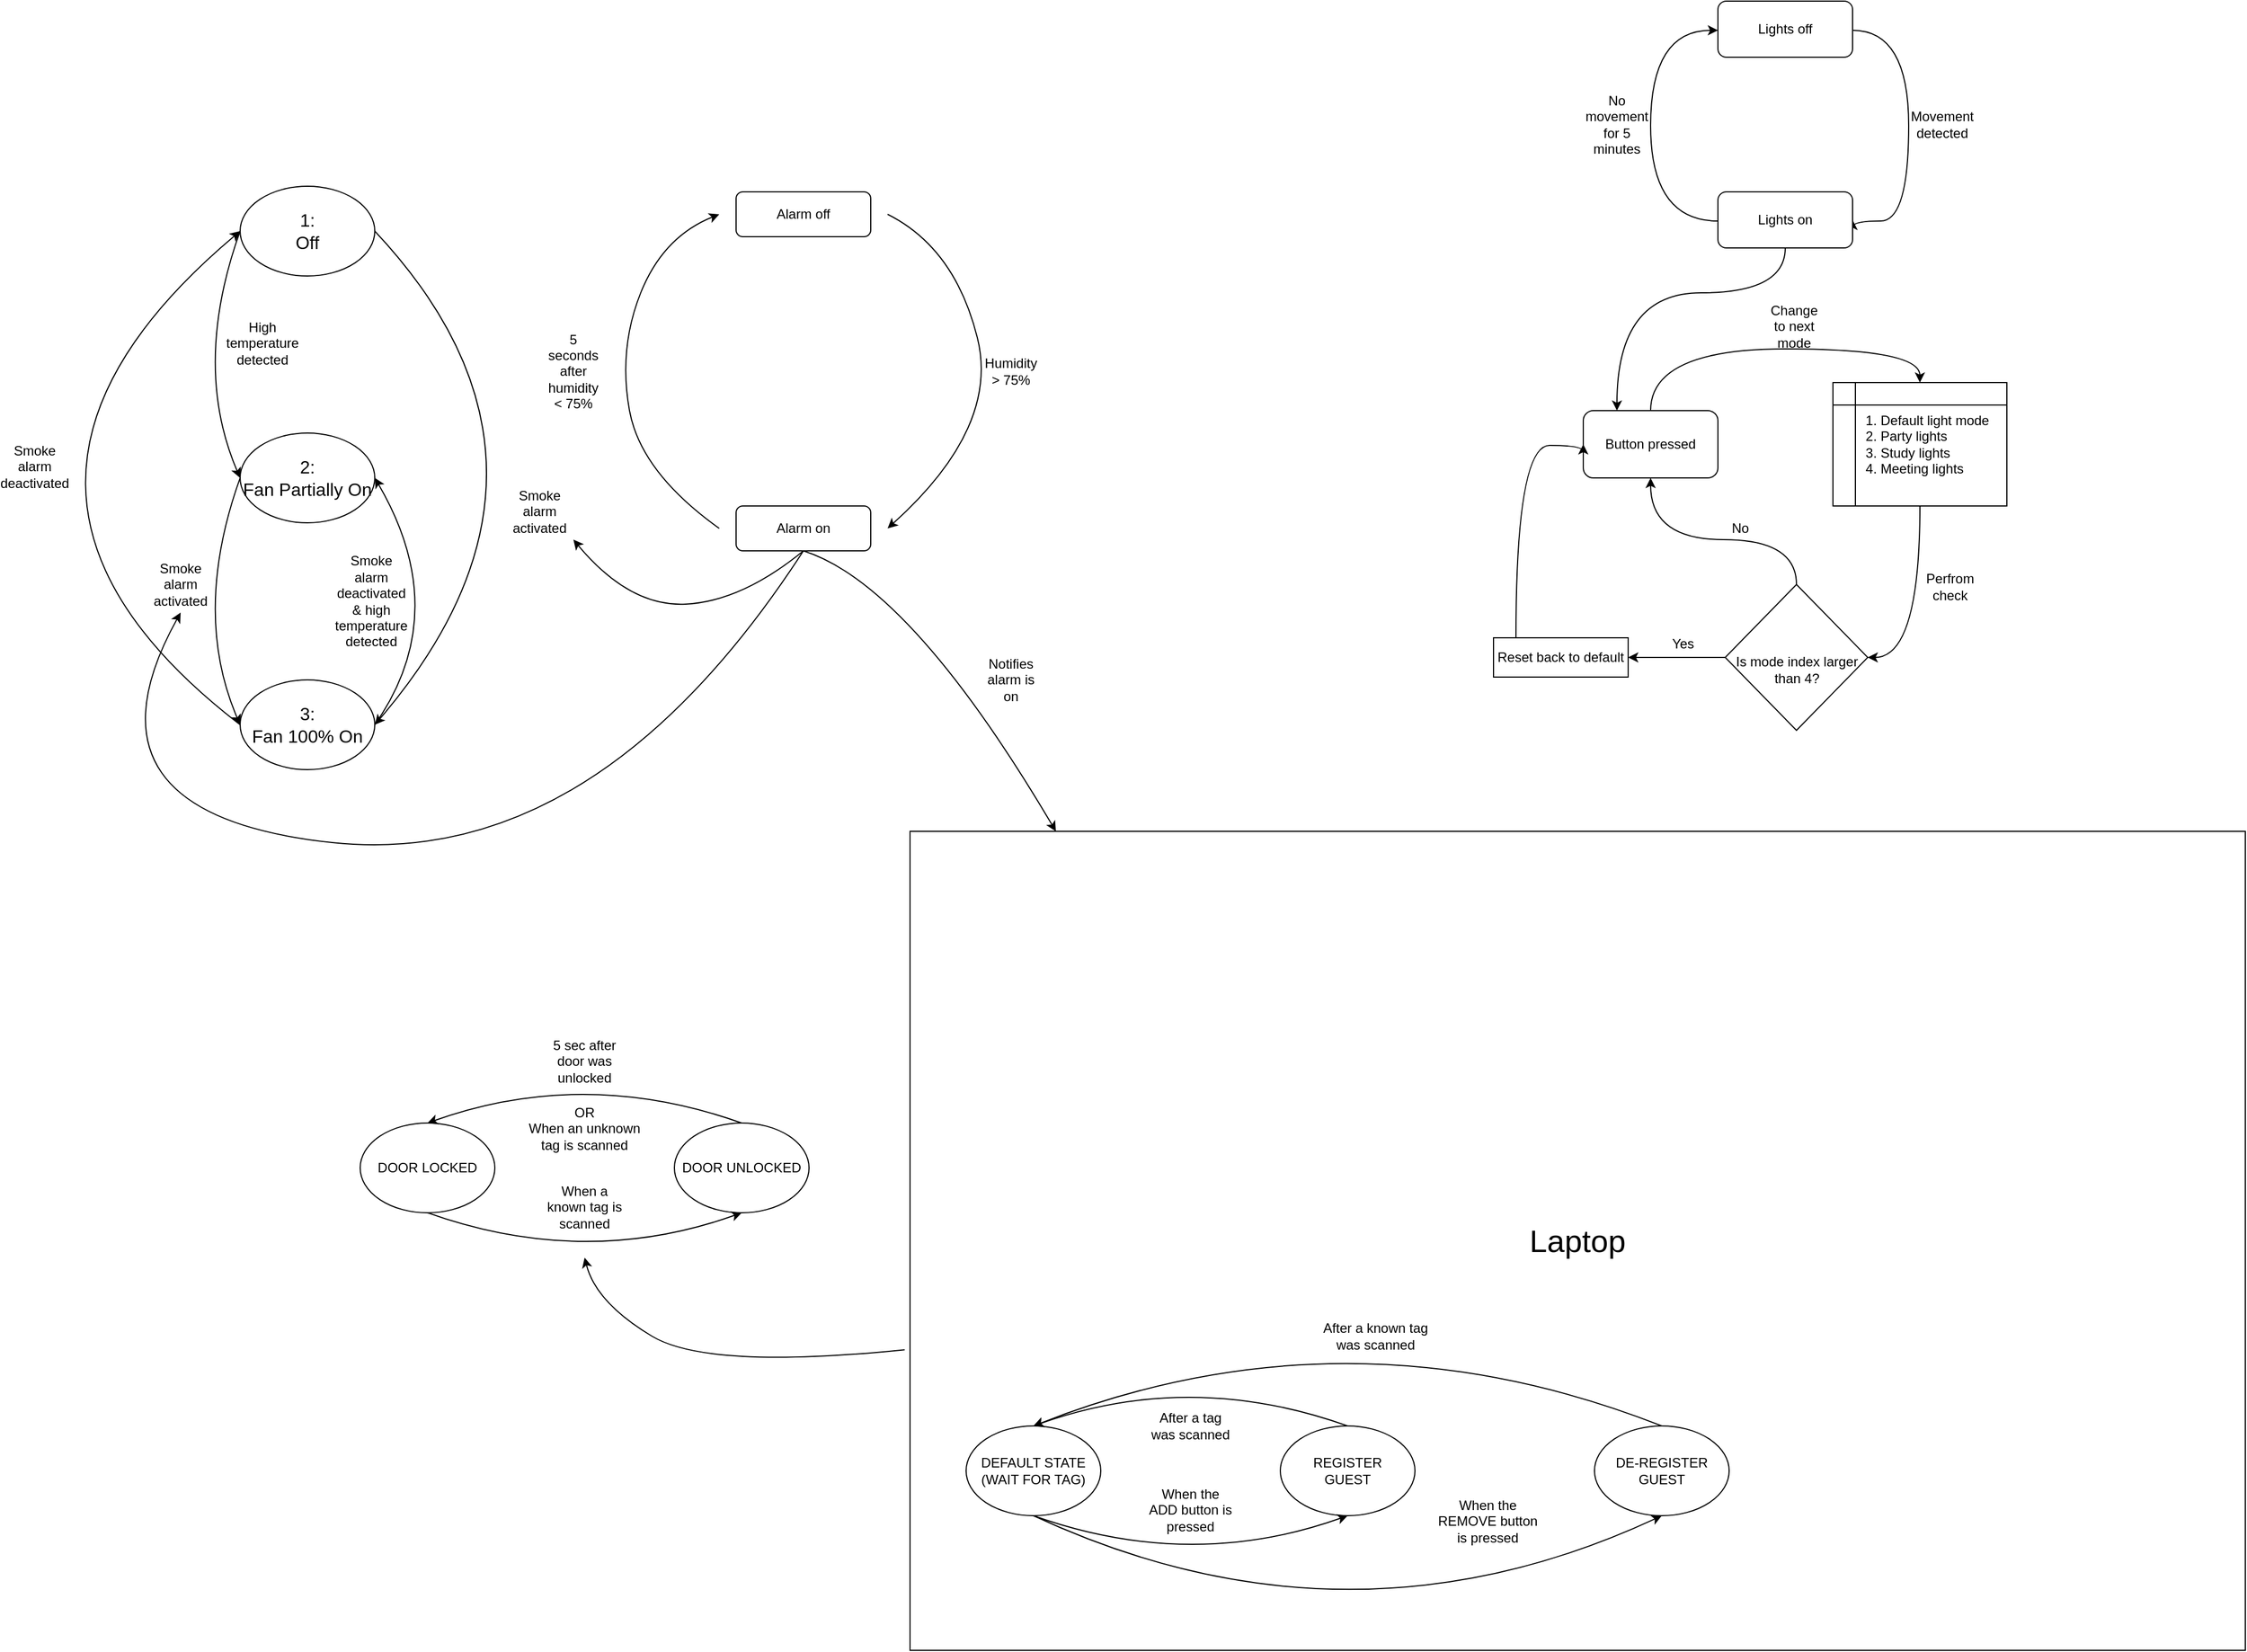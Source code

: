 <mxfile version="12.4.2" type="google" pages="4"><diagram id="fl-bTdIqDsTmoMfNTAbh" name="Combined Diagrams"><mxGraphModel dx="1363" dy="665" grid="1" gridSize="10" guides="1" tooltips="1" connect="1" arrows="1" fold="1" page="1" pageScale="1" pageWidth="2339" pageHeight="3300" math="0" shadow="0"><root><mxCell id="xTrbKU57aiZGxhNzSC6P-0"/><mxCell id="xTrbKU57aiZGxhNzSC6P-1" parent="xTrbKU57aiZGxhNzSC6P-0"/><mxCell id="uqkunY4naVUXrZDGoLJA-0" value="&lt;font size=&quot;3&quot;&gt;1:&lt;br&gt;Off&lt;br&gt;&lt;/font&gt;" style="ellipse;whiteSpace=wrap;html=1;direction=west;flipH=0;flipV=0;" parent="xTrbKU57aiZGxhNzSC6P-1" vertex="1"><mxGeometry x="423" y="215" width="120" height="80" as="geometry"/></mxCell><mxCell id="uqkunY4naVUXrZDGoLJA-1" value="&lt;font size=&quot;3&quot;&gt;2:&lt;br&gt;Fan Partially On&lt;br&gt;&lt;/font&gt;" style="ellipse;whiteSpace=wrap;html=1;direction=west;flipH=0;flipV=0;" parent="xTrbKU57aiZGxhNzSC6P-1" vertex="1"><mxGeometry x="423" y="435" width="120" height="80" as="geometry"/></mxCell><mxCell id="uqkunY4naVUXrZDGoLJA-2" value="&lt;font size=&quot;3&quot;&gt;3:&lt;br&gt;Fan 100% On&lt;br&gt;&lt;/font&gt;" style="ellipse;whiteSpace=wrap;html=1;direction=west;flipH=0;flipV=0;" parent="xTrbKU57aiZGxhNzSC6P-1" vertex="1"><mxGeometry x="423" y="655" width="120" height="80" as="geometry"/></mxCell><mxCell id="uqkunY4naVUXrZDGoLJA-3" value="" style="curved=1;endArrow=classic;html=1;exitX=1;exitY=0.5;exitDx=0;exitDy=0;entryX=1;entryY=0.5;entryDx=0;entryDy=0;" parent="xTrbKU57aiZGxhNzSC6P-1" source="uqkunY4naVUXrZDGoLJA-0" target="uqkunY4naVUXrZDGoLJA-1" edge="1"><mxGeometry width="50" height="50" relative="1" as="geometry"><mxPoint x="500" y="325" as="sourcePoint"/><mxPoint x="450" y="375" as="targetPoint"/><Array as="points"><mxPoint x="380" y="375"/></Array></mxGeometry></mxCell><mxCell id="uqkunY4naVUXrZDGoLJA-4" value="" style="curved=1;endArrow=classic;html=1;exitX=1;exitY=0.5;exitDx=0;exitDy=0;entryX=1;entryY=0.5;entryDx=0;entryDy=0;" parent="xTrbKU57aiZGxhNzSC6P-1" edge="1"><mxGeometry width="50" height="50" relative="1" as="geometry"><mxPoint x="423" y="475" as="sourcePoint"/><mxPoint x="423" y="695" as="targetPoint"/><Array as="points"><mxPoint x="380" y="595"/></Array></mxGeometry></mxCell><mxCell id="uqkunY4naVUXrZDGoLJA-5" value="High temperature detected" style="text;html=1;strokeColor=none;fillColor=none;align=center;verticalAlign=middle;whiteSpace=wrap;rounded=0;" parent="xTrbKU57aiZGxhNzSC6P-1" vertex="1"><mxGeometry x="423" y="345" width="40" height="20" as="geometry"/></mxCell><mxCell id="uqkunY4naVUXrZDGoLJA-6" value="" style="curved=1;endArrow=classic;html=1;exitX=0;exitY=0.5;exitDx=0;exitDy=0;entryX=0;entryY=0.5;entryDx=0;entryDy=0;" parent="xTrbKU57aiZGxhNzSC6P-1" source="uqkunY4naVUXrZDGoLJA-0" target="uqkunY4naVUXrZDGoLJA-2" edge="1"><mxGeometry width="50" height="50" relative="1" as="geometry"><mxPoint x="740" y="345" as="sourcePoint"/><mxPoint x="740" y="565" as="targetPoint"/><Array as="points"><mxPoint x="740" y="465"/></Array></mxGeometry></mxCell><mxCell id="uqkunY4naVUXrZDGoLJA-7" value="Smoke alarm activated" style="text;html=1;strokeColor=none;fillColor=none;align=center;verticalAlign=middle;whiteSpace=wrap;rounded=0;" parent="xTrbKU57aiZGxhNzSC6P-1" vertex="1"><mxGeometry x="660" y="480" width="60" height="50" as="geometry"/></mxCell><mxCell id="uqkunY4naVUXrZDGoLJA-8" value="Smoke alarm activated" style="text;html=1;strokeColor=none;fillColor=none;align=center;verticalAlign=middle;whiteSpace=wrap;rounded=0;" parent="xTrbKU57aiZGxhNzSC6P-1" vertex="1"><mxGeometry x="340" y="545" width="60" height="50" as="geometry"/></mxCell><mxCell id="uqkunY4naVUXrZDGoLJA-9" value="" style="curved=1;endArrow=classic;html=1;exitX=1;exitY=0.5;exitDx=0;exitDy=0;entryX=1;entryY=0.5;entryDx=0;entryDy=0;" parent="xTrbKU57aiZGxhNzSC6P-1" edge="1"><mxGeometry width="50" height="50" relative="1" as="geometry"><mxPoint x="543" y="695" as="sourcePoint"/><mxPoint x="543" y="475" as="targetPoint"/><Array as="points"><mxPoint x="613" y="595"/></Array></mxGeometry></mxCell><mxCell id="uqkunY4naVUXrZDGoLJA-10" value="Smoke alarm deactivated &amp;amp; high temperature detected" style="text;html=1;strokeColor=none;fillColor=none;align=center;verticalAlign=middle;whiteSpace=wrap;rounded=0;" parent="xTrbKU57aiZGxhNzSC6P-1" vertex="1"><mxGeometry x="520" y="575" width="40" height="20" as="geometry"/></mxCell><mxCell id="uqkunY4naVUXrZDGoLJA-11" value="Smoke alarm deactivated" style="text;html=1;strokeColor=none;fillColor=none;align=center;verticalAlign=middle;whiteSpace=wrap;rounded=0;" parent="xTrbKU57aiZGxhNzSC6P-1" vertex="1"><mxGeometry x="220" y="455" width="40" height="20" as="geometry"/></mxCell><mxCell id="_Jx32qPiPMhmYhO4Agah-6" value="Alarm off" style="rounded=1;whiteSpace=wrap;html=1;" parent="xTrbKU57aiZGxhNzSC6P-1" vertex="1"><mxGeometry x="865" y="220" width="120" height="40" as="geometry"/></mxCell><mxCell id="_Jx32qPiPMhmYhO4Agah-7" value="Alarm on" style="rounded=1;whiteSpace=wrap;html=1;" parent="xTrbKU57aiZGxhNzSC6P-1" vertex="1"><mxGeometry x="865" y="500" width="120" height="40" as="geometry"/></mxCell><mxCell id="_Jx32qPiPMhmYhO4Agah-8" value="" style="curved=1;endArrow=classic;html=1;" parent="xTrbKU57aiZGxhNzSC6P-1" edge="1"><mxGeometry width="50" height="50" relative="1" as="geometry"><mxPoint x="850" y="520" as="sourcePoint"/><mxPoint x="850" y="240" as="targetPoint"/><Array as="points"><mxPoint x="780" y="470"/><mxPoint x="760" y="360"/><mxPoint x="800" y="260"/></Array></mxGeometry></mxCell><mxCell id="_Jx32qPiPMhmYhO4Agah-9" value="" style="curved=1;endArrow=classic;html=1;" parent="xTrbKU57aiZGxhNzSC6P-1" edge="1"><mxGeometry width="50" height="50" relative="1" as="geometry"><mxPoint x="1000" y="240" as="sourcePoint"/><mxPoint x="1000" y="520" as="targetPoint"/><Array as="points"><mxPoint x="1060" y="270"/><mxPoint x="1100" y="430"/></Array></mxGeometry></mxCell><mxCell id="_Jx32qPiPMhmYhO4Agah-10" value="Humidity &amp;gt; 75%" style="text;html=1;strokeColor=none;fillColor=none;align=center;verticalAlign=middle;whiteSpace=wrap;rounded=0;" parent="xTrbKU57aiZGxhNzSC6P-1" vertex="1"><mxGeometry x="1090" y="370" width="40" height="20" as="geometry"/></mxCell><mxCell id="_Jx32qPiPMhmYhO4Agah-11" value="5 seconds after humidity &amp;lt; 75%" style="text;html=1;strokeColor=none;fillColor=none;align=center;verticalAlign=middle;whiteSpace=wrap;rounded=0;" parent="xTrbKU57aiZGxhNzSC6P-1" vertex="1"><mxGeometry x="700" y="370" width="40" height="20" as="geometry"/></mxCell><mxCell id="_Jx32qPiPMhmYhO4Agah-12" value="" style="curved=1;endArrow=classic;html=1;exitX=0.5;exitY=1;exitDx=0;exitDy=0;entryX=1;entryY=1;entryDx=0;entryDy=0;" parent="xTrbKU57aiZGxhNzSC6P-1" source="_Jx32qPiPMhmYhO4Agah-7" edge="1" target="uqkunY4naVUXrZDGoLJA-7"><mxGeometry width="50" height="50" relative="1" as="geometry"><mxPoint x="910" y="550" as="sourcePoint"/><mxPoint x="720" y="535" as="targetPoint"/><Array as="points"><mxPoint x="870" y="585"/><mxPoint x="770" y="590"/></Array></mxGeometry></mxCell><mxCell id="WMpccUZ6nLXQu-AbZVnu-0" value="" style="curved=1;endArrow=classic;html=1;exitX=0.5;exitY=1;exitDx=0;exitDy=0;entryX=0.5;entryY=1;entryDx=0;entryDy=0;" parent="xTrbKU57aiZGxhNzSC6P-1" source="_Jx32qPiPMhmYhO4Agah-7" target="uqkunY4naVUXrZDGoLJA-8" edge="1"><mxGeometry width="50" height="50" relative="1" as="geometry"><mxPoint x="950" y="595" as="sourcePoint"/><mxPoint x="650" y="585" as="targetPoint"/><Array as="points"><mxPoint x="740" y="825"/><mxPoint x="270" y="775"/></Array></mxGeometry></mxCell><mxCell id="Nqbk7fkLI06pZeVriv9x-0" value="&lt;font style=&quot;font-size: 28px&quot;&gt;Laptop&lt;/font&gt;" style="rounded=0;whiteSpace=wrap;html=1;" parent="xTrbKU57aiZGxhNzSC6P-1" vertex="1"><mxGeometry x="1020" y="790" width="1190" height="730" as="geometry"/></mxCell><mxCell id="Nqbk7fkLI06pZeVriv9x-1" value="" style="curved=1;endArrow=classic;html=1;exitX=0.5;exitY=1;exitDx=0;exitDy=0;" parent="xTrbKU57aiZGxhNzSC6P-1" edge="1" source="_Jx32qPiPMhmYhO4Agah-7"><mxGeometry width="50" height="50" relative="1" as="geometry"><mxPoint x="860" y="480" as="sourcePoint"/><mxPoint x="1150" y="790" as="targetPoint"/><Array as="points"><mxPoint x="1020" y="570"/></Array></mxGeometry></mxCell><mxCell id="Nqbk7fkLI06pZeVriv9x-2" value="Notifies alarm is on" style="text;html=1;strokeColor=none;fillColor=none;align=center;verticalAlign=middle;whiteSpace=wrap;rounded=0;" parent="xTrbKU57aiZGxhNzSC6P-1" vertex="1"><mxGeometry x="1080" y="630" width="60" height="50" as="geometry"/></mxCell><mxCell id="svkq39gi6c_V8G2bw24D-0" value="&lt;div&gt;REGISTER&lt;/div&gt;&lt;div&gt;GUEST&lt;/div&gt;" style="ellipse;whiteSpace=wrap;html=1;" parent="xTrbKU57aiZGxhNzSC6P-1" vertex="1"><mxGeometry x="1350" y="1320" width="120" height="80" as="geometry"/></mxCell><mxCell id="svkq39gi6c_V8G2bw24D-1" value="DE-REGISTER GUEST" style="ellipse;whiteSpace=wrap;html=1;" parent="xTrbKU57aiZGxhNzSC6P-1" vertex="1"><mxGeometry x="1630" y="1320" width="120" height="80" as="geometry"/></mxCell><mxCell id="svkq39gi6c_V8G2bw24D-2" value="" style="curved=1;endArrow=classic;html=1;exitX=0.5;exitY=1;exitDx=0;exitDy=0;entryX=0.5;entryY=1;entryDx=0;entryDy=0;" parent="xTrbKU57aiZGxhNzSC6P-1" source="svkq39gi6c_V8G2bw24D-6" target="svkq39gi6c_V8G2bw24D-1" edge="1"><mxGeometry width="50" height="50" relative="1" as="geometry"><mxPoint x="1385" y="1490" as="sourcePoint"/><mxPoint x="1320" y="1460" as="targetPoint"/><Array as="points"><mxPoint x="1410" y="1530"/></Array></mxGeometry></mxCell><mxCell id="svkq39gi6c_V8G2bw24D-3" value="" style="curved=1;endArrow=classic;html=1;exitX=0.5;exitY=0;exitDx=0;exitDy=0;" parent="xTrbKU57aiZGxhNzSC6P-1" source="svkq39gi6c_V8G2bw24D-1" edge="1"><mxGeometry width="50" height="50" relative="1" as="geometry"><mxPoint x="1601" y="1380" as="sourcePoint"/><mxPoint x="1130" y="1320" as="targetPoint"/><Array as="points"><mxPoint x="1410" y="1210"/></Array></mxGeometry></mxCell><mxCell id="svkq39gi6c_V8G2bw24D-4" value="&lt;div&gt;When the ADD button is pressed&lt;/div&gt;" style="text;html=1;strokeColor=none;fillColor=none;align=center;verticalAlign=middle;whiteSpace=wrap;rounded=0;" parent="xTrbKU57aiZGxhNzSC6P-1" vertex="1"><mxGeometry x="1230" y="1370" width="80" height="50" as="geometry"/></mxCell><mxCell id="svkq39gi6c_V8G2bw24D-5" value="&lt;div&gt;When the REMOVE button is pressed&lt;/div&gt;" style="text;html=1;strokeColor=none;fillColor=none;align=center;verticalAlign=middle;whiteSpace=wrap;rounded=0;" parent="xTrbKU57aiZGxhNzSC6P-1" vertex="1"><mxGeometry x="1485" y="1380" width="100" height="50" as="geometry"/></mxCell><mxCell id="svkq39gi6c_V8G2bw24D-6" value="DEFAULT STATE&lt;br&gt;(WAIT FOR TAG)" style="ellipse;whiteSpace=wrap;html=1;" parent="xTrbKU57aiZGxhNzSC6P-1" vertex="1"><mxGeometry x="1070" y="1320" width="120" height="80" as="geometry"/></mxCell><mxCell id="svkq39gi6c_V8G2bw24D-7" value="" style="curved=1;endArrow=classic;html=1;exitX=0.5;exitY=0;exitDx=0;exitDy=0;entryX=0.5;entryY=0;entryDx=0;entryDy=0;" parent="xTrbKU57aiZGxhNzSC6P-1" target="svkq39gi6c_V8G2bw24D-6" edge="1"><mxGeometry width="50" height="50" relative="1" as="geometry"><mxPoint x="1410" y="1320" as="sourcePoint"/><mxPoint x="1130" y="1320" as="targetPoint"/><Array as="points"><mxPoint x="1270" y="1270"/></Array></mxGeometry></mxCell><mxCell id="svkq39gi6c_V8G2bw24D-8" value="" style="curved=1;endArrow=classic;html=1;exitX=0.5;exitY=1;exitDx=0;exitDy=0;entryX=0.5;entryY=1;entryDx=0;entryDy=0;" parent="xTrbKU57aiZGxhNzSC6P-1" edge="1"><mxGeometry width="50" height="50" relative="1" as="geometry"><mxPoint x="1130" y="1400" as="sourcePoint"/><mxPoint x="1410" y="1400" as="targetPoint"/><Array as="points"><mxPoint x="1270" y="1450"/></Array></mxGeometry></mxCell><mxCell id="zh1LYKLYvvBUQzHW_Lld-0" value="DOOR LOCKED" style="ellipse;whiteSpace=wrap;html=1;" parent="xTrbKU57aiZGxhNzSC6P-1" vertex="1"><mxGeometry x="530" y="1050" width="120" height="80" as="geometry"/></mxCell><mxCell id="zh1LYKLYvvBUQzHW_Lld-1" value="DOOR UNLOCKED" style="ellipse;whiteSpace=wrap;html=1;" parent="xTrbKU57aiZGxhNzSC6P-1" vertex="1"><mxGeometry x="810" y="1050" width="120" height="80" as="geometry"/></mxCell><mxCell id="zh1LYKLYvvBUQzHW_Lld-2" value="" style="curved=1;endArrow=classic;html=1;exitX=0.5;exitY=1;exitDx=0;exitDy=0;entryX=0.5;entryY=1;entryDx=0;entryDy=0;" parent="xTrbKU57aiZGxhNzSC6P-1" source="zh1LYKLYvvBUQzHW_Lld-0" target="zh1LYKLYvvBUQzHW_Lld-1" edge="1"><mxGeometry width="50" height="50" relative="1" as="geometry"><mxPoint x="565" y="1220" as="sourcePoint"/><mxPoint x="500" y="1190" as="targetPoint"/><Array as="points"><mxPoint x="730" y="1180"/></Array></mxGeometry></mxCell><mxCell id="zh1LYKLYvvBUQzHW_Lld-3" value="" style="curved=1;endArrow=classic;html=1;exitX=0.5;exitY=0;exitDx=0;exitDy=0;entryX=0.5;entryY=0;entryDx=0;entryDy=0;" parent="xTrbKU57aiZGxhNzSC6P-1" source="zh1LYKLYvvBUQzHW_Lld-1" target="zh1LYKLYvvBUQzHW_Lld-0" edge="1"><mxGeometry width="50" height="50" relative="1" as="geometry"><mxPoint x="781" y="1110" as="sourcePoint"/><mxPoint x="781" y="1310" as="targetPoint"/><Array as="points"><mxPoint x="730" y="1000"/></Array></mxGeometry></mxCell><mxCell id="zh1LYKLYvvBUQzHW_Lld-4" value="&lt;div&gt;5 sec after door was unlocked&lt;/div&gt;" style="text;html=1;strokeColor=none;fillColor=none;align=center;verticalAlign=middle;whiteSpace=wrap;rounded=0;" parent="xTrbKU57aiZGxhNzSC6P-1" vertex="1"><mxGeometry x="690" y="970" width="80" height="50" as="geometry"/></mxCell><mxCell id="zh1LYKLYvvBUQzHW_Lld-5" value="&lt;div&gt;When a known tag is scanned&lt;/div&gt;" style="text;html=1;strokeColor=none;fillColor=none;align=center;verticalAlign=middle;whiteSpace=wrap;rounded=0;" parent="xTrbKU57aiZGxhNzSC6P-1" vertex="1"><mxGeometry x="690" y="1100" width="80" height="50" as="geometry"/></mxCell><mxCell id="zh1LYKLYvvBUQzHW_Lld-6" value="&lt;div&gt;OR&lt;/div&gt;&lt;div&gt;When an unknown tag is scanned&lt;/div&gt;" style="text;html=1;strokeColor=none;fillColor=none;align=center;verticalAlign=middle;whiteSpace=wrap;rounded=0;" parent="xTrbKU57aiZGxhNzSC6P-1" vertex="1"><mxGeometry x="675" y="1030" width="110" height="50" as="geometry"/></mxCell><mxCell id="MCtr7byMJHKB9U1PwWg_-4" value="" style="curved=1;endArrow=classic;html=1;exitX=-0.004;exitY=0.633;exitDx=0;exitDy=0;exitPerimeter=0;" parent="xTrbKU57aiZGxhNzSC6P-1" edge="1" source="Nqbk7fkLI06pZeVriv9x-0"><mxGeometry width="50" height="50" relative="1" as="geometry"><mxPoint x="1000" y="1250" as="sourcePoint"/><mxPoint x="730" y="1170" as="targetPoint"/><Array as="points"><mxPoint x="840" y="1270"/><mxPoint x="740" y="1210"/></Array></mxGeometry></mxCell><mxCell id="EEDiSRPkLH0yg_1IF76P-0" value="" style="curved=1;endArrow=classic;html=1;exitX=0;exitY=0.5;exitDx=0;exitDy=0;entryX=0;entryY=0.5;entryDx=0;entryDy=0;" parent="xTrbKU57aiZGxhNzSC6P-1" edge="1"><mxGeometry width="50" height="50" relative="1" as="geometry"><mxPoint x="423" y="695" as="sourcePoint"/><mxPoint x="423" y="255" as="targetPoint"/><Array as="points"><mxPoint x="150" y="485"/></Array></mxGeometry></mxCell><mxCell id="IUJXkqWYV5kjdfRx5w1D-0" value="After a known tag was scanned" style="text;html=1;strokeColor=none;fillColor=none;align=center;verticalAlign=middle;whiteSpace=wrap;rounded=0;" parent="xTrbKU57aiZGxhNzSC6P-1" vertex="1"><mxGeometry x="1385" y="1220" width="100" height="40" as="geometry"/></mxCell><mxCell id="IUJXkqWYV5kjdfRx5w1D-1" value="&lt;div&gt;After a tag was scanned&lt;/div&gt;" style="text;html=1;strokeColor=none;fillColor=none;align=center;verticalAlign=middle;whiteSpace=wrap;rounded=0;" parent="xTrbKU57aiZGxhNzSC6P-1" vertex="1"><mxGeometry x="1230" y="1300" width="80" height="40" as="geometry"/></mxCell><mxCell id="rZ4m1tbFbabZrAZVkj-1-0" style="edgeStyle=orthogonalEdgeStyle;orthogonalLoop=1;jettySize=auto;html=1;entryX=1;entryY=0.5;entryDx=0;entryDy=0;curved=1;" edge="1" parent="xTrbKU57aiZGxhNzSC6P-1" source="rZ4m1tbFbabZrAZVkj-1-1" target="rZ4m1tbFbabZrAZVkj-1-4"><mxGeometry relative="1" as="geometry"><Array as="points"><mxPoint x="1910" y="76"/><mxPoint x="1910" y="246"/></Array></mxGeometry></mxCell><mxCell id="rZ4m1tbFbabZrAZVkj-1-1" value="Lights off" style="rounded=1;whiteSpace=wrap;html=1;" vertex="1" parent="xTrbKU57aiZGxhNzSC6P-1"><mxGeometry x="1740" y="50" width="120" height="50" as="geometry"/></mxCell><mxCell id="rZ4m1tbFbabZrAZVkj-1-2" style="edgeStyle=orthogonalEdgeStyle;curved=1;orthogonalLoop=1;jettySize=auto;html=1;entryX=0;entryY=0.5;entryDx=0;entryDy=0;" edge="1" parent="xTrbKU57aiZGxhNzSC6P-1" source="rZ4m1tbFbabZrAZVkj-1-4" target="rZ4m1tbFbabZrAZVkj-1-1"><mxGeometry relative="1" as="geometry"><Array as="points"><mxPoint x="1680" y="246"/><mxPoint x="1680" y="76"/></Array></mxGeometry></mxCell><mxCell id="rZ4m1tbFbabZrAZVkj-1-3" style="edgeStyle=orthogonalEdgeStyle;curved=1;orthogonalLoop=1;jettySize=auto;html=1;entryX=0.25;entryY=0;entryDx=0;entryDy=0;" edge="1" parent="xTrbKU57aiZGxhNzSC6P-1" source="rZ4m1tbFbabZrAZVkj-1-4" target="rZ4m1tbFbabZrAZVkj-1-10"><mxGeometry relative="1" as="geometry"><Array as="points"><mxPoint x="1800" y="310"/><mxPoint x="1650" y="310"/></Array></mxGeometry></mxCell><mxCell id="rZ4m1tbFbabZrAZVkj-1-4" value="Lights on" style="rounded=1;whiteSpace=wrap;html=1;" vertex="1" parent="xTrbKU57aiZGxhNzSC6P-1"><mxGeometry x="1740" y="220" width="120" height="50" as="geometry"/></mxCell><mxCell id="rZ4m1tbFbabZrAZVkj-1-5" value="Movement detected" style="text;html=1;strokeColor=none;fillColor=none;align=center;verticalAlign=middle;whiteSpace=wrap;rounded=0;" vertex="1" parent="xTrbKU57aiZGxhNzSC6P-1"><mxGeometry x="1920" y="150" width="40" height="20" as="geometry"/></mxCell><mxCell id="rZ4m1tbFbabZrAZVkj-1-6" value="No movement for 5 minutes" style="text;html=1;strokeColor=none;fillColor=none;align=center;verticalAlign=middle;whiteSpace=wrap;rounded=0;" vertex="1" parent="xTrbKU57aiZGxhNzSC6P-1"><mxGeometry x="1630" y="150" width="40" height="20" as="geometry"/></mxCell><mxCell id="rZ4m1tbFbabZrAZVkj-1-7" style="edgeStyle=orthogonalEdgeStyle;curved=1;orthogonalLoop=1;jettySize=auto;html=1;entryX=1;entryY=0.5;entryDx=0;entryDy=0;" edge="1" parent="xTrbKU57aiZGxhNzSC6P-1" source="rZ4m1tbFbabZrAZVkj-1-8" target="rZ4m1tbFbabZrAZVkj-1-14"><mxGeometry relative="1" as="geometry"/></mxCell><mxCell id="rZ4m1tbFbabZrAZVkj-1-8" value="&lt;div align=&quot;left&quot;&gt;&lt;ol&gt;&lt;li&gt;Default light mode&lt;/li&gt;&lt;li&gt;Party lights&lt;/li&gt;&lt;li&gt;Study lights&lt;/li&gt;&lt;li&gt;Meeting lights&lt;br&gt;&lt;/li&gt;&lt;/ol&gt;&lt;/div&gt;" style="shape=internalStorage;whiteSpace=wrap;html=1;backgroundOutline=1;align=left;" vertex="1" parent="xTrbKU57aiZGxhNzSC6P-1"><mxGeometry x="1842.5" y="390" width="155" height="110" as="geometry"/></mxCell><mxCell id="rZ4m1tbFbabZrAZVkj-1-9" style="edgeStyle=orthogonalEdgeStyle;curved=1;orthogonalLoop=1;jettySize=auto;html=1;entryX=0.5;entryY=0;entryDx=0;entryDy=0;" edge="1" parent="xTrbKU57aiZGxhNzSC6P-1" source="rZ4m1tbFbabZrAZVkj-1-10" target="rZ4m1tbFbabZrAZVkj-1-8"><mxGeometry relative="1" as="geometry"><Array as="points"><mxPoint x="1680" y="360"/><mxPoint x="1920" y="360"/></Array></mxGeometry></mxCell><mxCell id="rZ4m1tbFbabZrAZVkj-1-10" value="Button pressed" style="rounded=1;whiteSpace=wrap;html=1;" vertex="1" parent="xTrbKU57aiZGxhNzSC6P-1"><mxGeometry x="1620" y="415" width="120" height="60" as="geometry"/></mxCell><mxCell id="rZ4m1tbFbabZrAZVkj-1-11" value="Change to next mode" style="text;html=1;strokeColor=none;fillColor=none;align=center;verticalAlign=middle;whiteSpace=wrap;rounded=0;" vertex="1" parent="xTrbKU57aiZGxhNzSC6P-1"><mxGeometry x="1788" y="330" width="40" height="20" as="geometry"/></mxCell><mxCell id="rZ4m1tbFbabZrAZVkj-1-12" style="edgeStyle=orthogonalEdgeStyle;curved=1;orthogonalLoop=1;jettySize=auto;html=1;entryX=0.5;entryY=1;entryDx=0;entryDy=0;" edge="1" parent="xTrbKU57aiZGxhNzSC6P-1" source="rZ4m1tbFbabZrAZVkj-1-14" target="rZ4m1tbFbabZrAZVkj-1-10"><mxGeometry relative="1" as="geometry"><Array as="points"><mxPoint x="1810" y="530"/><mxPoint x="1680" y="530"/></Array></mxGeometry></mxCell><mxCell id="rZ4m1tbFbabZrAZVkj-1-13" style="edgeStyle=orthogonalEdgeStyle;curved=1;orthogonalLoop=1;jettySize=auto;html=1;entryX=1;entryY=0.5;entryDx=0;entryDy=0;" edge="1" parent="xTrbKU57aiZGxhNzSC6P-1" source="rZ4m1tbFbabZrAZVkj-1-14" target="rZ4m1tbFbabZrAZVkj-1-18"><mxGeometry relative="1" as="geometry"/></mxCell><mxCell id="rZ4m1tbFbabZrAZVkj-1-14" value="Is mode index larger than 4?" style="rhombus;whiteSpace=wrap;html=1;verticalAlign=middle;spacingTop=22;" vertex="1" parent="xTrbKU57aiZGxhNzSC6P-1"><mxGeometry x="1746.5" y="570" width="127" height="130" as="geometry"/></mxCell><mxCell id="rZ4m1tbFbabZrAZVkj-1-15" value="Perfrom check" style="text;html=1;strokeColor=none;fillColor=none;align=center;verticalAlign=middle;whiteSpace=wrap;rounded=0;" vertex="1" parent="xTrbKU57aiZGxhNzSC6P-1"><mxGeometry x="1927" y="562" width="40" height="20" as="geometry"/></mxCell><mxCell id="rZ4m1tbFbabZrAZVkj-1-16" value="No" style="text;html=1;strokeColor=none;fillColor=none;align=center;verticalAlign=middle;whiteSpace=wrap;rounded=0;" vertex="1" parent="xTrbKU57aiZGxhNzSC6P-1"><mxGeometry x="1740" y="510" width="40" height="20" as="geometry"/></mxCell><mxCell id="rZ4m1tbFbabZrAZVkj-1-17" style="edgeStyle=orthogonalEdgeStyle;curved=1;orthogonalLoop=1;jettySize=auto;html=1;entryX=0;entryY=0.5;entryDx=0;entryDy=0;" edge="1" parent="xTrbKU57aiZGxhNzSC6P-1" source="rZ4m1tbFbabZrAZVkj-1-18" target="rZ4m1tbFbabZrAZVkj-1-10"><mxGeometry relative="1" as="geometry"><Array as="points"><mxPoint x="1560" y="446"/></Array></mxGeometry></mxCell><mxCell id="rZ4m1tbFbabZrAZVkj-1-18" value="Reset back to default" style="rounded=0;whiteSpace=wrap;html=1;" vertex="1" parent="xTrbKU57aiZGxhNzSC6P-1"><mxGeometry x="1540" y="617.5" width="120" height="35" as="geometry"/></mxCell><mxCell id="rZ4m1tbFbabZrAZVkj-1-19" value="Yes" style="text;html=1;strokeColor=none;fillColor=none;align=center;verticalAlign=middle;whiteSpace=wrap;rounded=0;" vertex="1" parent="xTrbKU57aiZGxhNzSC6P-1"><mxGeometry x="1689" y="613" width="40" height="20" as="geometry"/></mxCell></root></mxGraphModel></diagram><diagram id="KTNRZl_zWRIYizbAz1M7" name="Lock system diagram"><mxGraphModel dx="2195" dy="787" grid="1" gridSize="10" guides="1" tooltips="1" connect="1" arrows="1" fold="1" page="1" pageScale="1" pageWidth="827" pageHeight="1169" math="0" shadow="0"><root><mxCell id="0"/><mxCell id="1" parent="0"/><mxCell id="0z_J3OCDWd-LVIojv4Pn-1" value="DOOR LOCKED" style="ellipse;whiteSpace=wrap;html=1;" parent="1" vertex="1"><mxGeometry x="-640" y="120" width="120" height="80" as="geometry"/></mxCell><mxCell id="WPXT86DT5326Ab5ema6m-1" value="DOOR UNLOCKED" style="ellipse;whiteSpace=wrap;html=1;" parent="1" vertex="1"><mxGeometry x="-360" y="120" width="120" height="80" as="geometry"/></mxCell><mxCell id="NjwwNk3f7NzWvFxKsO30-1" value="" style="curved=1;endArrow=classic;html=1;exitX=0.5;exitY=1;exitDx=0;exitDy=0;entryX=0.5;entryY=1;entryDx=0;entryDy=0;" parent="1" source="0z_J3OCDWd-LVIojv4Pn-1" target="WPXT86DT5326Ab5ema6m-1" edge="1"><mxGeometry width="50" height="50" relative="1" as="geometry"><mxPoint x="-605" y="290" as="sourcePoint"/><mxPoint x="-670" y="260" as="targetPoint"/><Array as="points"><mxPoint x="-440" y="250"/></Array></mxGeometry></mxCell><mxCell id="9Wt1nbKTpUFq1eU15msB-1" value="" style="curved=1;endArrow=classic;html=1;exitX=0.5;exitY=0;exitDx=0;exitDy=0;entryX=0.5;entryY=0;entryDx=0;entryDy=0;" parent="1" source="WPXT86DT5326Ab5ema6m-1" target="0z_J3OCDWd-LVIojv4Pn-1" edge="1"><mxGeometry width="50" height="50" relative="1" as="geometry"><mxPoint x="-389" y="180" as="sourcePoint"/><mxPoint x="-389" y="380" as="targetPoint"/><Array as="points"><mxPoint x="-440" y="70"/></Array></mxGeometry></mxCell><mxCell id="r0_Krn3I3C4NHFESSgEw-5" value="&lt;div&gt;REGISTER&lt;/div&gt;&lt;div&gt;GUEST&lt;/div&gt;" style="ellipse;whiteSpace=wrap;html=1;" parent="1" vertex="1"><mxGeometry x="-520" y="350" width="120" height="80" as="geometry"/></mxCell><mxCell id="r0_Krn3I3C4NHFESSgEw-6" value="DE-REGISTER GUEST" style="ellipse;whiteSpace=wrap;html=1;" parent="1" vertex="1"><mxGeometry x="-240" y="350" width="120" height="80" as="geometry"/></mxCell><mxCell id="r0_Krn3I3C4NHFESSgEw-7" value="" style="curved=1;endArrow=classic;html=1;exitX=0.5;exitY=1;exitDx=0;exitDy=0;entryX=0.5;entryY=1;entryDx=0;entryDy=0;" parent="1" source="6pYlqXhw9xwX_zDJCI0D-1" target="r0_Krn3I3C4NHFESSgEw-6" edge="1"><mxGeometry width="50" height="50" relative="1" as="geometry"><mxPoint x="-485" y="520" as="sourcePoint"/><mxPoint x="-550" y="490" as="targetPoint"/><Array as="points"><mxPoint x="-460" y="560"/></Array></mxGeometry></mxCell><mxCell id="r0_Krn3I3C4NHFESSgEw-8" value="" style="curved=1;endArrow=classic;html=1;exitX=0.5;exitY=0;exitDx=0;exitDy=0;" parent="1" source="r0_Krn3I3C4NHFESSgEw-6" edge="1"><mxGeometry width="50" height="50" relative="1" as="geometry"><mxPoint x="-269" y="410" as="sourcePoint"/><mxPoint x="-740" y="350" as="targetPoint"/><Array as="points"><mxPoint x="-460" y="240"/></Array></mxGeometry></mxCell><mxCell id="3r0peyerhKM-D3UJdWpa-1" value="&lt;div&gt;5 sec after door was unlocked&lt;/div&gt;" style="text;html=1;strokeColor=none;fillColor=none;align=center;verticalAlign=middle;whiteSpace=wrap;rounded=0;" parent="1" vertex="1"><mxGeometry x="-480" y="40" width="80" height="50" as="geometry"/></mxCell><mxCell id="gNlj6FUqCa99gp4F2Ld0-1" value="&lt;div&gt;When a known tag is scanned&lt;/div&gt;" style="text;html=1;strokeColor=none;fillColor=none;align=center;verticalAlign=middle;whiteSpace=wrap;rounded=0;" parent="1" vertex="1"><mxGeometry x="-480" y="170" width="80" height="50" as="geometry"/></mxCell><mxCell id="gNlj6FUqCa99gp4F2Ld0-2" value="&lt;div&gt;OR&lt;/div&gt;&lt;div&gt;When an unknown tag is scanned&lt;/div&gt;" style="text;html=1;strokeColor=none;fillColor=none;align=center;verticalAlign=middle;whiteSpace=wrap;rounded=0;" parent="1" vertex="1"><mxGeometry x="-495" y="100" width="110" height="50" as="geometry"/></mxCell><mxCell id="T3U4pmw5oFmHYsFDK6_O-1" value="&lt;div&gt;When the ADD button is pressed&lt;/div&gt;" style="text;html=1;strokeColor=none;fillColor=none;align=center;verticalAlign=middle;whiteSpace=wrap;rounded=0;" parent="1" vertex="1"><mxGeometry x="-640" y="400" width="80" height="50" as="geometry"/></mxCell><mxCell id="T3U4pmw5oFmHYsFDK6_O-2" value="&lt;div&gt;When the REMOVE button is pressed&lt;/div&gt;" style="text;html=1;strokeColor=none;fillColor=none;align=center;verticalAlign=middle;whiteSpace=wrap;rounded=0;" parent="1" vertex="1"><mxGeometry x="-350" y="400" width="100" height="50" as="geometry"/></mxCell><mxCell id="6pYlqXhw9xwX_zDJCI0D-1" value="DEFAULT STATE&lt;br&gt;(WAIT FOR TAG)" style="ellipse;whiteSpace=wrap;html=1;" parent="1" vertex="1"><mxGeometry x="-800" y="350" width="120" height="80" as="geometry"/></mxCell><mxCell id="6pYlqXhw9xwX_zDJCI0D-3" value="" style="curved=1;endArrow=classic;html=1;exitX=0.5;exitY=0;exitDx=0;exitDy=0;entryX=0.5;entryY=0;entryDx=0;entryDy=0;" parent="1" target="6pYlqXhw9xwX_zDJCI0D-1" edge="1"><mxGeometry width="50" height="50" relative="1" as="geometry"><mxPoint x="-460" y="350" as="sourcePoint"/><mxPoint x="-740" y="350" as="targetPoint"/><Array as="points"><mxPoint x="-600" y="300"/></Array></mxGeometry></mxCell><mxCell id="6pYlqXhw9xwX_zDJCI0D-5" value="" style="curved=1;endArrow=classic;html=1;exitX=0.5;exitY=1;exitDx=0;exitDy=0;entryX=0.5;entryY=1;entryDx=0;entryDy=0;" parent="1" edge="1"><mxGeometry width="50" height="50" relative="1" as="geometry"><mxPoint x="-740" y="430" as="sourcePoint"/><mxPoint x="-460" y="430" as="targetPoint"/><Array as="points"><mxPoint x="-600" y="480"/></Array></mxGeometry></mxCell></root></mxGraphModel></diagram><diagram id="AnJypug_kc3Hrh_SI8rd" name="Alarm system diagram"><mxGraphModel dx="1363" dy="665" grid="1" gridSize="10" guides="1" tooltips="1" connect="1" arrows="1" fold="1" page="1" pageScale="1" pageWidth="850" pageHeight="1100" math="0" shadow="0"><root><mxCell id="Pismd7s8dwoMG5pGxyDb-0"/><mxCell id="Pismd7s8dwoMG5pGxyDb-1" parent="Pismd7s8dwoMG5pGxyDb-0"/><mxCell id="Pismd7s8dwoMG5pGxyDb-2" value="Alarm off" style="rounded=1;whiteSpace=wrap;html=1;" vertex="1" parent="Pismd7s8dwoMG5pGxyDb-1"><mxGeometry x="365" y="160" width="120" height="40" as="geometry"/></mxCell><mxCell id="gSKPqO7dRGoFuijINDcP-0" value="Alarm on" style="rounded=1;whiteSpace=wrap;html=1;" vertex="1" parent="Pismd7s8dwoMG5pGxyDb-1"><mxGeometry x="365" y="440" width="120" height="40" as="geometry"/></mxCell><mxCell id="gSKPqO7dRGoFuijINDcP-2" value="" style="curved=1;endArrow=classic;html=1;" edge="1" parent="Pismd7s8dwoMG5pGxyDb-1"><mxGeometry width="50" height="50" relative="1" as="geometry"><mxPoint x="350" y="460" as="sourcePoint"/><mxPoint x="350" y="180" as="targetPoint"/><Array as="points"><mxPoint x="280" y="410"/><mxPoint x="260" y="300"/><mxPoint x="300" y="200"/></Array></mxGeometry></mxCell><mxCell id="gSKPqO7dRGoFuijINDcP-4" value="" style="curved=1;endArrow=classic;html=1;" edge="1" parent="Pismd7s8dwoMG5pGxyDb-1"><mxGeometry width="50" height="50" relative="1" as="geometry"><mxPoint x="500" y="180" as="sourcePoint"/><mxPoint x="500" y="460" as="targetPoint"/><Array as="points"><mxPoint x="560" y="210"/><mxPoint x="600" y="370"/></Array></mxGeometry></mxCell><mxCell id="po_cE_JjjgHl0nUMPtmc-0" value="Humidity &amp;gt; 75%" style="text;html=1;strokeColor=none;fillColor=none;align=center;verticalAlign=middle;whiteSpace=wrap;rounded=0;" vertex="1" parent="Pismd7s8dwoMG5pGxyDb-1"><mxGeometry x="590" y="310" width="40" height="20" as="geometry"/></mxCell><mxCell id="07t9XMFHuuhnoxGxYoVh-0" value="5 seconds after humidity &amp;lt; 75%" style="text;html=1;strokeColor=none;fillColor=none;align=center;verticalAlign=middle;whiteSpace=wrap;rounded=0;" vertex="1" parent="Pismd7s8dwoMG5pGxyDb-1"><mxGeometry x="200" y="310" width="40" height="20" as="geometry"/></mxCell></root></mxGraphModel></diagram><diagram id="c5wez28LG16pKuSBu_4v" name="Fan system diagram"><mxGraphModel dx="1264" dy="561" grid="1" gridSize="10" guides="1" tooltips="1" connect="1" arrows="1" fold="1" page="1" pageScale="1" pageWidth="827" pageHeight="1169" math="0" shadow="0"><root><mxCell id="SNVoWVCPJ0T21SsexbZi-0"/><mxCell id="SNVoWVCPJ0T21SsexbZi-1" parent="SNVoWVCPJ0T21SsexbZi-0"/><mxCell id="SNVoWVCPJ0T21SsexbZi-2" value="&lt;font size=&quot;3&quot;&gt;1:&lt;br&gt;Off&lt;br&gt;&lt;/font&gt;" style="ellipse;whiteSpace=wrap;html=1;direction=west;flipH=0;flipV=0;" parent="SNVoWVCPJ0T21SsexbZi-1" vertex="1"><mxGeometry x="353" y="120" width="120" height="80" as="geometry"/></mxCell><mxCell id="NHjWA4mnnwD8LcSnYcjW-0" value="&lt;font size=&quot;3&quot;&gt;2:&lt;br&gt;Fan Partially On&lt;br&gt;&lt;/font&gt;" style="ellipse;whiteSpace=wrap;html=1;direction=west;flipH=0;flipV=0;" parent="SNVoWVCPJ0T21SsexbZi-1" vertex="1"><mxGeometry x="353" y="340" width="120" height="80" as="geometry"/></mxCell><mxCell id="NHjWA4mnnwD8LcSnYcjW-1" value="&lt;font size=&quot;3&quot;&gt;3:&lt;br&gt;Fan 100% On&lt;br&gt;&lt;/font&gt;" style="ellipse;whiteSpace=wrap;html=1;direction=west;flipH=0;flipV=0;" parent="SNVoWVCPJ0T21SsexbZi-1" vertex="1"><mxGeometry x="353" y="560" width="120" height="80" as="geometry"/></mxCell><mxCell id="We_TgTUo4c6SVWsRH40h-0" value="" style="curved=1;endArrow=classic;html=1;exitX=1;exitY=0.5;exitDx=0;exitDy=0;entryX=1;entryY=0.5;entryDx=0;entryDy=0;" parent="SNVoWVCPJ0T21SsexbZi-1" source="SNVoWVCPJ0T21SsexbZi-2" target="NHjWA4mnnwD8LcSnYcjW-0" edge="1"><mxGeometry width="50" height="50" relative="1" as="geometry"><mxPoint x="430" y="230" as="sourcePoint"/><mxPoint x="380" y="280" as="targetPoint"/><Array as="points"><mxPoint x="310" y="280"/></Array></mxGeometry></mxCell><mxCell id="We_TgTUo4c6SVWsRH40h-1" value="" style="curved=1;endArrow=classic;html=1;exitX=1;exitY=0.5;exitDx=0;exitDy=0;entryX=1;entryY=0.5;entryDx=0;entryDy=0;" parent="SNVoWVCPJ0T21SsexbZi-1" edge="1"><mxGeometry width="50" height="50" relative="1" as="geometry"><mxPoint x="353" y="380" as="sourcePoint"/><mxPoint x="353" y="600" as="targetPoint"/><Array as="points"><mxPoint x="310" y="500"/></Array></mxGeometry></mxCell><mxCell id="j4aOFLtNfam6R1pyWvy5-0" value="High temperature detected" style="text;html=1;strokeColor=none;fillColor=none;align=center;verticalAlign=middle;whiteSpace=wrap;rounded=0;" parent="SNVoWVCPJ0T21SsexbZi-1" vertex="1"><mxGeometry x="353" y="250" width="40" height="20" as="geometry"/></mxCell><mxCell id="j4aOFLtNfam6R1pyWvy5-1" value="" style="curved=1;endArrow=classic;html=1;exitX=0;exitY=0.5;exitDx=0;exitDy=0;entryX=0;entryY=0.5;entryDx=0;entryDy=0;" parent="SNVoWVCPJ0T21SsexbZi-1" source="SNVoWVCPJ0T21SsexbZi-2" target="NHjWA4mnnwD8LcSnYcjW-1" edge="1"><mxGeometry width="50" height="50" relative="1" as="geometry"><mxPoint x="670" y="250" as="sourcePoint"/><mxPoint x="670" y="470" as="targetPoint"/><Array as="points"><mxPoint x="670" y="370"/></Array></mxGeometry></mxCell><mxCell id="j4aOFLtNfam6R1pyWvy5-2" value="Smoke alarm activated" style="text;html=1;strokeColor=none;fillColor=none;align=center;verticalAlign=middle;whiteSpace=wrap;rounded=0;" parent="SNVoWVCPJ0T21SsexbZi-1" vertex="1"><mxGeometry x="600" y="350" width="40" height="20" as="geometry"/></mxCell><mxCell id="j4aOFLtNfam6R1pyWvy5-3" value="Smoke alarm activated" style="text;html=1;strokeColor=none;fillColor=none;align=center;verticalAlign=middle;whiteSpace=wrap;rounded=0;" parent="SNVoWVCPJ0T21SsexbZi-1" vertex="1"><mxGeometry x="280" y="470" width="40" height="20" as="geometry"/></mxCell><mxCell id="j4aOFLtNfam6R1pyWvy5-4" value="" style="curved=1;endArrow=classic;html=1;exitX=1;exitY=0.5;exitDx=0;exitDy=0;entryX=1;entryY=0.5;entryDx=0;entryDy=0;" parent="SNVoWVCPJ0T21SsexbZi-1" edge="1"><mxGeometry width="50" height="50" relative="1" as="geometry"><mxPoint x="473" y="600" as="sourcePoint"/><mxPoint x="473" y="380" as="targetPoint"/><Array as="points"><mxPoint x="543" y="500"/></Array></mxGeometry></mxCell><mxCell id="j4aOFLtNfam6R1pyWvy5-5" value="Smoke alarm deactivated &amp;amp; high temperature detected" style="text;html=1;strokeColor=none;fillColor=none;align=center;verticalAlign=middle;whiteSpace=wrap;rounded=0;" parent="SNVoWVCPJ0T21SsexbZi-1" vertex="1"><mxGeometry x="450" y="480" width="40" height="20" as="geometry"/></mxCell><mxCell id="j4aOFLtNfam6R1pyWvy5-7" value="" style="curved=1;endArrow=classic;html=1;exitX=0;exitY=0.5;exitDx=0;exitDy=0;entryX=0;entryY=0.5;entryDx=0;entryDy=0;" parent="SNVoWVCPJ0T21SsexbZi-1" edge="1"><mxGeometry width="50" height="50" relative="1" as="geometry"><mxPoint x="353" y="600" as="sourcePoint"/><mxPoint x="353" y="160" as="targetPoint"/><Array as="points"><mxPoint x="80" y="390"/></Array></mxGeometry></mxCell><mxCell id="j4aOFLtNfam6R1pyWvy5-8" value="Smoke alarm deactivated" style="text;html=1;strokeColor=none;fillColor=none;align=center;verticalAlign=middle;whiteSpace=wrap;rounded=0;" parent="SNVoWVCPJ0T21SsexbZi-1" vertex="1"><mxGeometry x="150" y="360" width="40" height="20" as="geometry"/></mxCell></root></mxGraphModel></diagram></mxfile>
